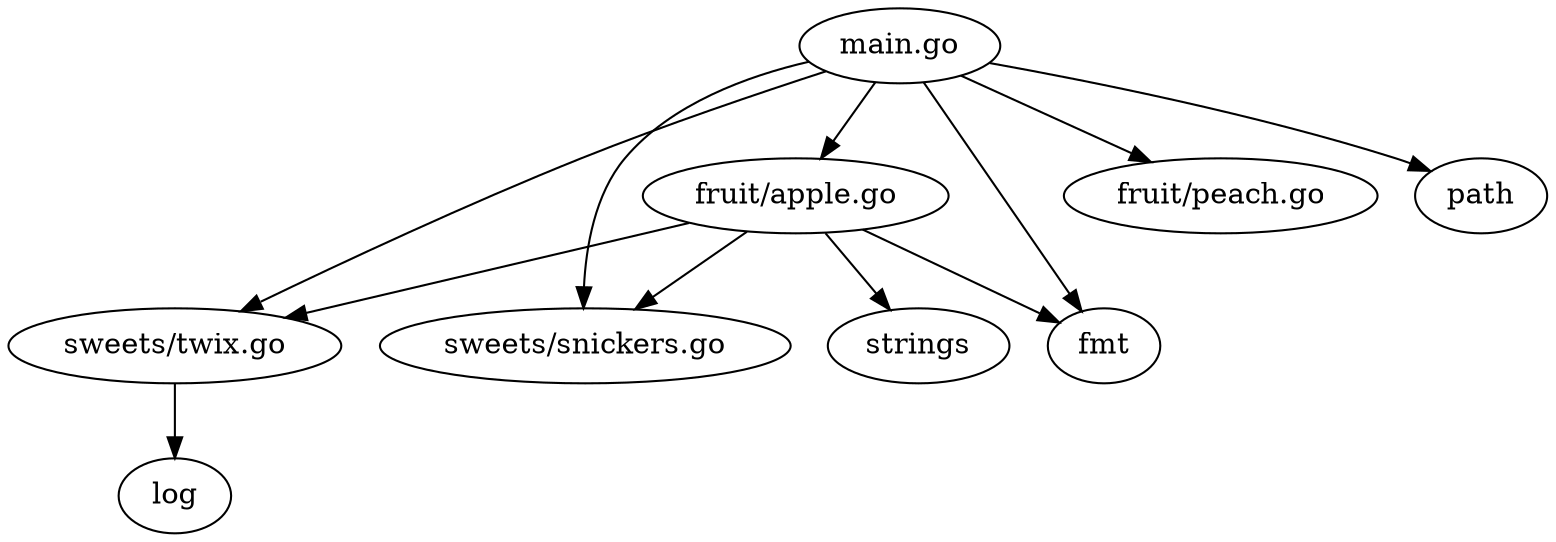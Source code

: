 digraph G {
    "main.go" [label="main.go"]
    "fruit/apple.go" [label="fruit/apple.go"]
    "fruit/peach.go" [label="fruit/peach.go"]
    "sweets/twix.go" [label="sweets/twix.go"]
    "sweets/snickers.go" [label="sweets/snickers.go"]

    "main.go" -> "fmt"
    "main.go" -> "path"
    "main.go" -> "sweets/twix.go"
    "main.go" -> "sweets/snickers.go"
    "main.go" -> "fruit/apple.go"
    "main.go" -> "fruit/peach.go"
    "sweets/twix.go" -> "log"
    "fruit/apple.go" -> "fmt"
    "fruit/apple.go" -> "strings"
    "fruit/apple.go" -> "sweets/twix.go"
    "fruit/apple.go" -> "sweets/snickers.go"
}
